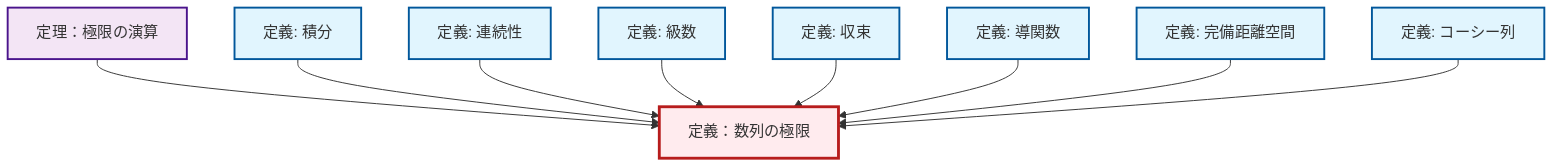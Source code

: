 graph TD
    classDef definition fill:#e1f5fe,stroke:#01579b,stroke-width:2px
    classDef theorem fill:#f3e5f5,stroke:#4a148c,stroke-width:2px
    classDef axiom fill:#fff3e0,stroke:#e65100,stroke-width:2px
    classDef example fill:#e8f5e9,stroke:#1b5e20,stroke-width:2px
    classDef current fill:#ffebee,stroke:#b71c1c,stroke-width:3px
    thm-limit-arithmetic["定理：極限の演算"]:::theorem
    def-continuity["定義: 連続性"]:::definition
    def-convergence["定義: 収束"]:::definition
    def-complete-metric-space["定義: 完備距離空間"]:::definition
    def-integral["定義: 積分"]:::definition
    def-series["定義: 級数"]:::definition
    def-cauchy-sequence["定義: コーシー列"]:::definition
    def-derivative["定義: 導関数"]:::definition
    def-limit["定義：数列の極限"]:::definition
    thm-limit-arithmetic --> def-limit
    def-integral --> def-limit
    def-continuity --> def-limit
    def-series --> def-limit
    def-convergence --> def-limit
    def-derivative --> def-limit
    def-complete-metric-space --> def-limit
    def-cauchy-sequence --> def-limit
    class def-limit current